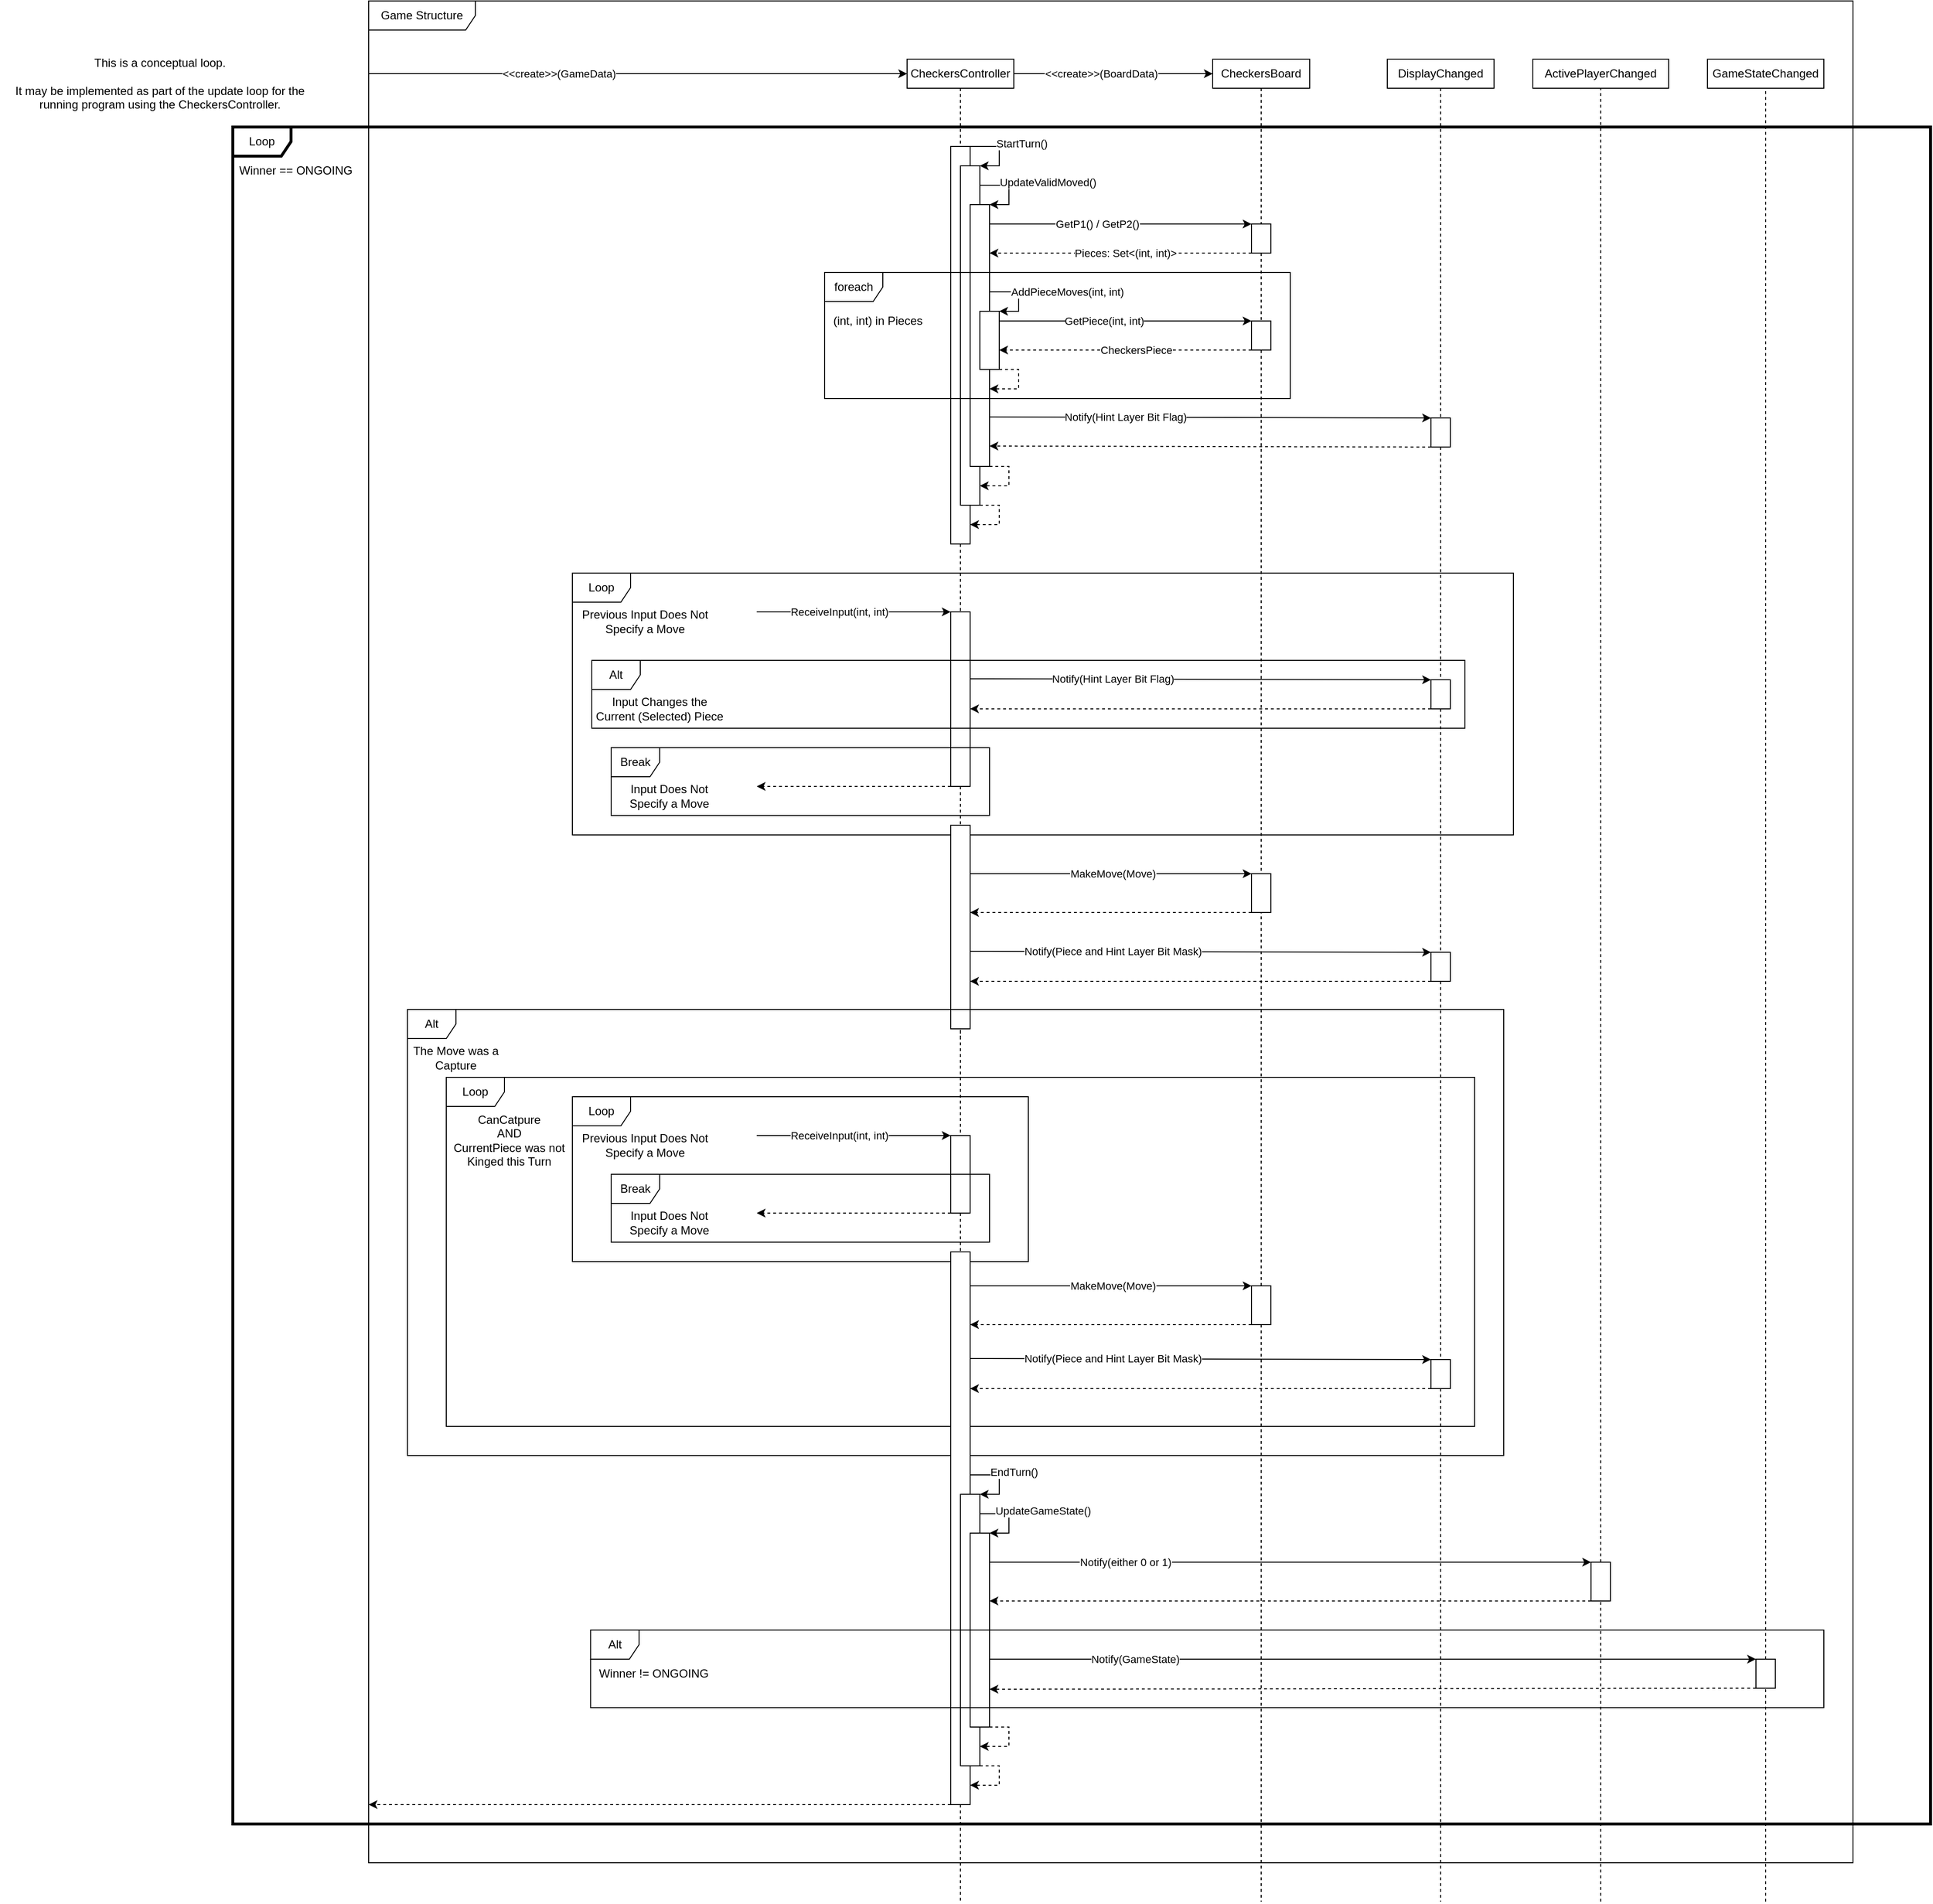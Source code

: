 <mxfile version="26.0.16">
  <diagram name="Page-1" id="WqpeDY9jaydvTUx-uUJb">
    <mxGraphModel dx="3328" dy="2162" grid="1" gridSize="10" guides="1" tooltips="1" connect="1" arrows="1" fold="1" page="1" pageScale="1" pageWidth="1100" pageHeight="850" math="0" shadow="0">
      <root>
        <mxCell id="0" />
        <mxCell id="1" parent="0" />
        <mxCell id="85Ydq0UuJS8T2cN9ZGe2-1" value="Game Structure" style="shape=umlFrame;whiteSpace=wrap;html=1;pointerEvents=0;width=110;height=30;" parent="1" vertex="1">
          <mxGeometry x="-200" y="-70" width="1530" height="1920" as="geometry" />
        </mxCell>
        <mxCell id="85Ydq0UuJS8T2cN9ZGe2-2" value="" style="edgeStyle=orthogonalEdgeStyle;rounded=0;orthogonalLoop=1;jettySize=auto;html=1;endArrow=none;startFill=0;dashed=1;" parent="1" source="85Ydq0UuJS8T2cN9ZGe2-3" target="85Ydq0UuJS8T2cN9ZGe2-7" edge="1">
          <mxGeometry relative="1" as="geometry">
            <mxPoint x="410" y="-265" as="sourcePoint" />
          </mxGeometry>
        </mxCell>
        <mxCell id="85Ydq0UuJS8T2cN9ZGe2-3" value="CheckersController" style="html=1;whiteSpace=wrap;" parent="1" vertex="1">
          <mxGeometry x="355" y="-10" width="110" height="30" as="geometry" />
        </mxCell>
        <mxCell id="85Ydq0UuJS8T2cN9ZGe2-4" style="edgeStyle=orthogonalEdgeStyle;rounded=0;orthogonalLoop=1;jettySize=auto;html=1;exitX=1;exitY=0;exitDx=0;exitDy=0;entryX=1;entryY=0;entryDx=0;entryDy=0;" parent="1" source="85Ydq0UuJS8T2cN9ZGe2-7" target="85Ydq0UuJS8T2cN9ZGe2-9" edge="1">
          <mxGeometry relative="1" as="geometry">
            <mxPoint x="420" y="100" as="targetPoint" />
            <Array as="points">
              <mxPoint x="450" y="80" />
              <mxPoint x="450" y="100" />
            </Array>
          </mxGeometry>
        </mxCell>
        <mxCell id="85Ydq0UuJS8T2cN9ZGe2-5" value="StartTurn()" style="edgeLabel;html=1;align=center;verticalAlign=middle;resizable=0;points=[];" parent="85Ydq0UuJS8T2cN9ZGe2-4" connectable="0" vertex="1">
          <mxGeometry x="-0.596" y="-1" relative="1" as="geometry">
            <mxPoint x="39" y="-4" as="offset" />
          </mxGeometry>
        </mxCell>
        <mxCell id="85Ydq0UuJS8T2cN9ZGe2-6" value="" style="edgeStyle=orthogonalEdgeStyle;rounded=0;orthogonalLoop=1;jettySize=auto;html=1;dashed=1;endArrow=none;startFill=0;" parent="1" source="85Ydq0UuJS8T2cN9ZGe2-7" target="85Ydq0UuJS8T2cN9ZGe2-36" edge="1">
          <mxGeometry relative="1" as="geometry">
            <mxPoint x="410" y="510" as="targetPoint" />
            <Array as="points">
              <mxPoint x="410" y="570" />
              <mxPoint x="410" y="570" />
            </Array>
            <mxPoint x="410" y="490" as="sourcePoint" />
          </mxGeometry>
        </mxCell>
        <mxCell id="85Ydq0UuJS8T2cN9ZGe2-7" value="" style="rounded=0;whiteSpace=wrap;html=1;" parent="1" vertex="1">
          <mxGeometry x="400" y="80" width="20" height="410" as="geometry" />
        </mxCell>
        <mxCell id="85Ydq0UuJS8T2cN9ZGe2-8" style="edgeStyle=orthogonalEdgeStyle;rounded=0;orthogonalLoop=1;jettySize=auto;html=1;exitX=1;exitY=1;exitDx=0;exitDy=0;dashed=1;" parent="1" edge="1">
          <mxGeometry relative="1" as="geometry">
            <mxPoint x="430" y="450" as="sourcePoint" />
            <mxPoint x="420" y="469.97" as="targetPoint" />
            <Array as="points">
              <mxPoint x="450" y="450" />
              <mxPoint x="450" y="470" />
            </Array>
          </mxGeometry>
        </mxCell>
        <mxCell id="85Ydq0UuJS8T2cN9ZGe2-9" value="" style="rounded=0;whiteSpace=wrap;html=1;" parent="1" vertex="1">
          <mxGeometry x="410" y="100" width="20" height="350" as="geometry" />
        </mxCell>
        <mxCell id="85Ydq0UuJS8T2cN9ZGe2-10" value="" style="rounded=0;whiteSpace=wrap;html=1;" parent="1" vertex="1">
          <mxGeometry x="420" y="140" width="20" height="270" as="geometry" />
        </mxCell>
        <mxCell id="85Ydq0UuJS8T2cN9ZGe2-11" style="edgeStyle=orthogonalEdgeStyle;rounded=0;orthogonalLoop=1;jettySize=auto;html=1;exitX=1;exitY=0;exitDx=0;exitDy=0;entryX=1;entryY=0;entryDx=0;entryDy=0;" parent="1" edge="1">
          <mxGeometry relative="1" as="geometry">
            <mxPoint x="430" y="119.98" as="sourcePoint" />
            <mxPoint x="440" y="139.98" as="targetPoint" />
            <Array as="points">
              <mxPoint x="460" y="119.98" />
              <mxPoint x="460" y="139.98" />
            </Array>
          </mxGeometry>
        </mxCell>
        <mxCell id="85Ydq0UuJS8T2cN9ZGe2-12" value="UpdateValidMoved()" style="edgeLabel;html=1;align=center;verticalAlign=middle;resizable=0;points=[];" parent="85Ydq0UuJS8T2cN9ZGe2-11" connectable="0" vertex="1">
          <mxGeometry x="-0.596" y="-1" relative="1" as="geometry">
            <mxPoint x="56" y="-4" as="offset" />
          </mxGeometry>
        </mxCell>
        <mxCell id="85Ydq0UuJS8T2cN9ZGe2-13" value="CheckersBoard" style="html=1;whiteSpace=wrap;" parent="1" vertex="1">
          <mxGeometry x="670" y="-10" width="100" height="30" as="geometry" />
        </mxCell>
        <mxCell id="85Ydq0UuJS8T2cN9ZGe2-14" value="" style="edgeStyle=orthogonalEdgeStyle;rounded=0;orthogonalLoop=1;jettySize=auto;html=1;endArrow=none;startFill=0;dashed=1;" parent="1" source="85Ydq0UuJS8T2cN9ZGe2-13" target="85Ydq0UuJS8T2cN9ZGe2-16" edge="1">
          <mxGeometry relative="1" as="geometry">
            <mxPoint x="720.0" y="-180" as="sourcePoint" />
            <mxPoint x="460" y="90" as="targetPoint" />
            <Array as="points" />
          </mxGeometry>
        </mxCell>
        <mxCell id="85Ydq0UuJS8T2cN9ZGe2-15" value="" style="edgeStyle=orthogonalEdgeStyle;rounded=0;orthogonalLoop=1;jettySize=auto;html=1;endArrow=none;startFill=0;dashed=1;" parent="1" source="85Ydq0UuJS8T2cN9ZGe2-16" target="85Ydq0UuJS8T2cN9ZGe2-29" edge="1">
          <mxGeometry relative="1" as="geometry" />
        </mxCell>
        <mxCell id="85Ydq0UuJS8T2cN9ZGe2-16" value="" style="rounded=0;whiteSpace=wrap;html=1;" parent="1" vertex="1">
          <mxGeometry x="710" y="160" width="20" height="30" as="geometry" />
        </mxCell>
        <mxCell id="85Ydq0UuJS8T2cN9ZGe2-17" value="" style="endArrow=classic;html=1;rounded=0;entryX=0;entryY=0;entryDx=0;entryDy=0;" parent="1" target="85Ydq0UuJS8T2cN9ZGe2-16" edge="1">
          <mxGeometry width="50" height="50" relative="1" as="geometry">
            <mxPoint x="440" y="160" as="sourcePoint" />
            <mxPoint x="710" y="180" as="targetPoint" />
          </mxGeometry>
        </mxCell>
        <mxCell id="85Ydq0UuJS8T2cN9ZGe2-18" value="GetP1() / GetP2()" style="edgeLabel;html=1;align=center;verticalAlign=middle;resizable=0;points=[];" parent="85Ydq0UuJS8T2cN9ZGe2-17" connectable="0" vertex="1">
          <mxGeometry x="-0.487" y="-1" relative="1" as="geometry">
            <mxPoint x="41" y="-1" as="offset" />
          </mxGeometry>
        </mxCell>
        <mxCell id="85Ydq0UuJS8T2cN9ZGe2-19" value="" style="endArrow=classic;html=1;rounded=0;exitX=0;exitY=1;exitDx=0;exitDy=0;dashed=1;" parent="1" source="85Ydq0UuJS8T2cN9ZGe2-16" edge="1">
          <mxGeometry width="50" height="50" relative="1" as="geometry">
            <mxPoint x="670" y="200" as="sourcePoint" />
            <mxPoint x="440" y="190" as="targetPoint" />
          </mxGeometry>
        </mxCell>
        <mxCell id="85Ydq0UuJS8T2cN9ZGe2-20" value="Pieces: Set&amp;lt;(int, int)&amp;gt;" style="edgeLabel;html=1;align=center;verticalAlign=middle;resizable=0;points=[];" parent="85Ydq0UuJS8T2cN9ZGe2-19" connectable="0" vertex="1">
          <mxGeometry x="-0.487" y="-1" relative="1" as="geometry">
            <mxPoint x="-61" y="1" as="offset" />
          </mxGeometry>
        </mxCell>
        <mxCell id="85Ydq0UuJS8T2cN9ZGe2-21" value="foreach" style="shape=umlFrame;whiteSpace=wrap;html=1;pointerEvents=0;" parent="1" vertex="1">
          <mxGeometry x="270" y="210" width="480" height="130" as="geometry" />
        </mxCell>
        <mxCell id="85Ydq0UuJS8T2cN9ZGe2-22" value="(int, int) in Pieces" style="text;html=1;align=center;verticalAlign=middle;whiteSpace=wrap;rounded=0;" parent="1" vertex="1">
          <mxGeometry x="270" y="245" width="110" height="30" as="geometry" />
        </mxCell>
        <mxCell id="85Ydq0UuJS8T2cN9ZGe2-23" value="" style="rounded=0;whiteSpace=wrap;html=1;" parent="1" vertex="1">
          <mxGeometry x="430" y="250.01" width="20" height="59.99" as="geometry" />
        </mxCell>
        <mxCell id="85Ydq0UuJS8T2cN9ZGe2-24" style="edgeStyle=orthogonalEdgeStyle;rounded=0;orthogonalLoop=1;jettySize=auto;html=1;exitX=1;exitY=0;exitDx=0;exitDy=0;entryX=1;entryY=0;entryDx=0;entryDy=0;" parent="1" edge="1">
          <mxGeometry relative="1" as="geometry">
            <mxPoint x="440" y="229.99" as="sourcePoint" />
            <mxPoint x="450" y="249.99" as="targetPoint" />
            <Array as="points">
              <mxPoint x="470" y="229.99" />
              <mxPoint x="470" y="249.99" />
            </Array>
          </mxGeometry>
        </mxCell>
        <mxCell id="85Ydq0UuJS8T2cN9ZGe2-25" value="AddPieceMoves(int, int)" style="edgeLabel;html=1;align=center;verticalAlign=middle;resizable=0;points=[];" parent="85Ydq0UuJS8T2cN9ZGe2-24" connectable="0" vertex="1">
          <mxGeometry x="-0.596" y="-1" relative="1" as="geometry">
            <mxPoint x="66" y="-1" as="offset" />
          </mxGeometry>
        </mxCell>
        <mxCell id="85Ydq0UuJS8T2cN9ZGe2-26" style="edgeStyle=orthogonalEdgeStyle;rounded=0;orthogonalLoop=1;jettySize=auto;html=1;exitX=1;exitY=1;exitDx=0;exitDy=0;dashed=1;" parent="1" edge="1">
          <mxGeometry relative="1" as="geometry">
            <mxPoint x="450" y="310" as="sourcePoint" />
            <mxPoint x="440" y="329.97" as="targetPoint" />
            <Array as="points">
              <mxPoint x="470" y="310" />
              <mxPoint x="470" y="330" />
            </Array>
          </mxGeometry>
        </mxCell>
        <mxCell id="85Ydq0UuJS8T2cN9ZGe2-28" style="edgeStyle=orthogonalEdgeStyle;rounded=0;orthogonalLoop=1;jettySize=auto;html=1;endArrow=none;startFill=0;dashed=1;" parent="1" source="85Ydq0UuJS8T2cN9ZGe2-29" target="IO_v7ghYdT4e0xg05BSk-1" edge="1">
          <mxGeometry relative="1" as="geometry">
            <Array as="points" />
            <mxPoint x="719.98" y="670" as="targetPoint" />
          </mxGeometry>
        </mxCell>
        <mxCell id="85Ydq0UuJS8T2cN9ZGe2-29" value="" style="rounded=0;whiteSpace=wrap;html=1;" parent="1" vertex="1">
          <mxGeometry x="710" y="260" width="20" height="30" as="geometry" />
        </mxCell>
        <mxCell id="85Ydq0UuJS8T2cN9ZGe2-30" value="" style="endArrow=classic;html=1;rounded=0;entryX=0;entryY=0;entryDx=0;entryDy=0;" parent="1" target="85Ydq0UuJS8T2cN9ZGe2-29" edge="1">
          <mxGeometry width="50" height="50" relative="1" as="geometry">
            <mxPoint x="450" y="260" as="sourcePoint" />
            <mxPoint x="670" y="260" as="targetPoint" />
          </mxGeometry>
        </mxCell>
        <mxCell id="85Ydq0UuJS8T2cN9ZGe2-31" value="GetPiece(int, int)" style="edgeLabel;html=1;align=center;verticalAlign=middle;resizable=0;points=[];" parent="85Ydq0UuJS8T2cN9ZGe2-30" connectable="0" vertex="1">
          <mxGeometry x="-0.487" y="-1" relative="1" as="geometry">
            <mxPoint x="41" y="-1" as="offset" />
          </mxGeometry>
        </mxCell>
        <mxCell id="85Ydq0UuJS8T2cN9ZGe2-32" value="" style="endArrow=classic;html=1;rounded=0;dashed=1;exitX=0;exitY=1;exitDx=0;exitDy=0;" parent="1" source="85Ydq0UuJS8T2cN9ZGe2-29" edge="1">
          <mxGeometry width="50" height="50" relative="1" as="geometry">
            <mxPoint x="670" y="290" as="sourcePoint" />
            <mxPoint x="450" y="290" as="targetPoint" />
          </mxGeometry>
        </mxCell>
        <mxCell id="85Ydq0UuJS8T2cN9ZGe2-33" value="CheckersPiece" style="edgeLabel;html=1;align=center;verticalAlign=middle;resizable=0;points=[];" parent="85Ydq0UuJS8T2cN9ZGe2-32" connectable="0" vertex="1">
          <mxGeometry x="-0.487" y="-1" relative="1" as="geometry">
            <mxPoint x="-53" y="1" as="offset" />
          </mxGeometry>
        </mxCell>
        <mxCell id="85Ydq0UuJS8T2cN9ZGe2-34" style="edgeStyle=orthogonalEdgeStyle;rounded=0;orthogonalLoop=1;jettySize=auto;html=1;exitX=1;exitY=1;exitDx=0;exitDy=0;dashed=1;" parent="1" edge="1">
          <mxGeometry relative="1" as="geometry">
            <mxPoint x="440" y="410" as="sourcePoint" />
            <mxPoint x="430" y="429.97" as="targetPoint" />
            <Array as="points">
              <mxPoint x="460" y="410" />
              <mxPoint x="460" y="430" />
            </Array>
          </mxGeometry>
        </mxCell>
        <mxCell id="85Ydq0UuJS8T2cN9ZGe2-35" value="Loop" style="shape=umlFrame;whiteSpace=wrap;html=1;pointerEvents=0;strokeWidth=3;" parent="1" vertex="1">
          <mxGeometry x="-340" y="60" width="1750" height="1750" as="geometry" />
        </mxCell>
        <mxCell id="85Ydq0UuJS8T2cN9ZGe2-36" value="" style="html=1;points=[[0,0,0,0,5],[0,1,0,0,-5],[1,0,0,0,5],[1,1,0,0,-5]];perimeter=orthogonalPerimeter;outlineConnect=0;targetShapes=umlLifeline;portConstraint=eastwest;newEdgeStyle={&quot;curved&quot;:0,&quot;rounded&quot;:0};" parent="1" vertex="1">
          <mxGeometry x="400" y="560" width="20" height="180" as="geometry" />
        </mxCell>
        <mxCell id="85Ydq0UuJS8T2cN9ZGe2-37" value="" style="endArrow=classic;html=1;rounded=0;entryX=-0.007;entryY=0;entryDx=0;entryDy=0;entryPerimeter=0;" parent="1" target="85Ydq0UuJS8T2cN9ZGe2-36" edge="1">
          <mxGeometry width="50" height="50" relative="1" as="geometry">
            <mxPoint x="200" y="560" as="sourcePoint" />
            <mxPoint x="510" y="550" as="targetPoint" />
          </mxGeometry>
        </mxCell>
        <mxCell id="85Ydq0UuJS8T2cN9ZGe2-38" value="ReceiveInput(int, int)" style="edgeLabel;html=1;align=center;verticalAlign=middle;resizable=0;points=[];" parent="85Ydq0UuJS8T2cN9ZGe2-37" connectable="0" vertex="1">
          <mxGeometry x="-0.23" y="-3" relative="1" as="geometry">
            <mxPoint x="8" y="-3" as="offset" />
          </mxGeometry>
        </mxCell>
        <mxCell id="85Ydq0UuJS8T2cN9ZGe2-39" value="Loop" style="shape=umlFrame;whiteSpace=wrap;html=1;pointerEvents=0;" parent="1" vertex="1">
          <mxGeometry x="10" y="520" width="970" height="270" as="geometry" />
        </mxCell>
        <mxCell id="85Ydq0UuJS8T2cN9ZGe2-40" value="Winner == ONGOING" style="text;html=1;align=center;verticalAlign=middle;whiteSpace=wrap;rounded=0;" parent="1" vertex="1">
          <mxGeometry x="-340" y="90" width="130" height="30" as="geometry" />
        </mxCell>
        <mxCell id="85Ydq0UuJS8T2cN9ZGe2-41" value="" style="endArrow=classic;html=1;rounded=0;entryX=-0.007;entryY=0;entryDx=0;entryDy=0;entryPerimeter=0;dashed=1;" parent="1" edge="1">
          <mxGeometry width="50" height="50" relative="1" as="geometry">
            <mxPoint x="400" y="740" as="sourcePoint" />
            <mxPoint x="200" y="740" as="targetPoint" />
          </mxGeometry>
        </mxCell>
        <mxCell id="85Ydq0UuJS8T2cN9ZGe2-42" value="Break" style="shape=umlFrame;whiteSpace=wrap;html=1;pointerEvents=0;width=50;height=30;" parent="1" vertex="1">
          <mxGeometry x="50" y="700" width="390" height="70" as="geometry" />
        </mxCell>
        <mxCell id="85Ydq0UuJS8T2cN9ZGe2-43" value="Previous Input Does Not Specify a Move" style="text;html=1;align=center;verticalAlign=middle;whiteSpace=wrap;rounded=0;" parent="1" vertex="1">
          <mxGeometry x="10" y="550" width="150" height="40" as="geometry" />
        </mxCell>
        <mxCell id="85Ydq0UuJS8T2cN9ZGe2-44" value="" style="edgeStyle=orthogonalEdgeStyle;rounded=0;orthogonalLoop=1;jettySize=auto;html=1;dashed=1;endArrow=none;startFill=0;" parent="1" source="85Ydq0UuJS8T2cN9ZGe2-36" target="85Ydq0UuJS8T2cN9ZGe2-45" edge="1">
          <mxGeometry relative="1" as="geometry">
            <mxPoint x="410" y="770" as="targetPoint" />
            <Array as="points">
              <mxPoint x="410" y="810" />
              <mxPoint x="410" y="810" />
            </Array>
            <mxPoint x="410" y="740" as="sourcePoint" />
          </mxGeometry>
        </mxCell>
        <mxCell id="85Ydq0UuJS8T2cN9ZGe2-45" value="" style="html=1;points=[[0,0,0,0,5],[0,1,0,0,-5],[1,0,0,0,5],[1,1,0,0,-5]];perimeter=orthogonalPerimeter;outlineConnect=0;targetShapes=umlLifeline;portConstraint=eastwest;newEdgeStyle={&quot;curved&quot;:0,&quot;rounded&quot;:0};" parent="1" vertex="1">
          <mxGeometry x="400" y="780" width="20" height="210" as="geometry" />
        </mxCell>
        <mxCell id="85Ydq0UuJS8T2cN9ZGe2-46" value="Input Does Not Specify a Move" style="text;html=1;align=center;verticalAlign=middle;whiteSpace=wrap;rounded=0;" parent="1" vertex="1">
          <mxGeometry x="50" y="730" width="120" height="40" as="geometry" />
        </mxCell>
        <mxCell id="85Ydq0UuJS8T2cN9ZGe2-48" value="" style="endArrow=classic;html=1;rounded=0;exitX=1.019;exitY=0.186;exitDx=0;exitDy=0;exitPerimeter=0;entryX=0;entryY=0;entryDx=0;entryDy=0;" parent="1" target="IO_v7ghYdT4e0xg05BSk-1" edge="1">
          <mxGeometry width="50" height="50" relative="1" as="geometry">
            <mxPoint x="420" y="830" as="sourcePoint" />
            <mxPoint x="710" y="830" as="targetPoint" />
          </mxGeometry>
        </mxCell>
        <mxCell id="85Ydq0UuJS8T2cN9ZGe2-49" value="MakeMove(Move)" style="edgeLabel;html=1;align=center;verticalAlign=middle;resizable=0;points=[];" parent="85Ydq0UuJS8T2cN9ZGe2-48" connectable="0" vertex="1">
          <mxGeometry x="-0.197" y="-1" relative="1" as="geometry">
            <mxPoint x="30" y="-1" as="offset" />
          </mxGeometry>
        </mxCell>
        <mxCell id="85Ydq0UuJS8T2cN9ZGe2-50" value="" style="endArrow=classic;html=1;rounded=0;exitX=0;exitY=1;exitDx=0;exitDy=0;dashed=1;" parent="1" source="IO_v7ghYdT4e0xg05BSk-1" edge="1">
          <mxGeometry width="50" height="50" relative="1" as="geometry">
            <mxPoint x="670" y="870" as="sourcePoint" />
            <mxPoint x="420" y="870" as="targetPoint" />
          </mxGeometry>
        </mxCell>
        <mxCell id="85Ydq0UuJS8T2cN9ZGe2-51" value="Alt" style="shape=umlFrame;whiteSpace=wrap;html=1;pointerEvents=0;width=50;height=30;" parent="1" vertex="1">
          <mxGeometry x="-160" y="970" width="1130" height="460" as="geometry" />
        </mxCell>
        <mxCell id="85Ydq0UuJS8T2cN9ZGe2-52" value="The Move was a Capture" style="text;html=1;align=center;verticalAlign=middle;whiteSpace=wrap;rounded=0;" parent="1" vertex="1">
          <mxGeometry x="-160" y="1000" width="100" height="40" as="geometry" />
        </mxCell>
        <mxCell id="85Ydq0UuJS8T2cN9ZGe2-53" value="Loop" style="shape=umlFrame;whiteSpace=wrap;html=1;pointerEvents=0;" parent="1" vertex="1">
          <mxGeometry x="-120" y="1040" width="1060" height="360" as="geometry" />
        </mxCell>
        <mxCell id="85Ydq0UuJS8T2cN9ZGe2-54" value="CanCatpure&lt;div&gt;AND&lt;/div&gt;&lt;div&gt;CurrentPiece was not Kinged this Turn&lt;/div&gt;" style="text;html=1;align=center;verticalAlign=middle;whiteSpace=wrap;rounded=0;" parent="1" vertex="1">
          <mxGeometry x="-120" y="1070" width="130" height="70" as="geometry" />
        </mxCell>
        <mxCell id="85Ydq0UuJS8T2cN9ZGe2-55" value="" style="edgeStyle=orthogonalEdgeStyle;rounded=0;orthogonalLoop=1;jettySize=auto;html=1;dashed=1;endArrow=none;startFill=0;" parent="1" target="85Ydq0UuJS8T2cN9ZGe2-56" edge="1">
          <mxGeometry relative="1" as="geometry">
            <mxPoint x="410" y="1040" as="targetPoint" />
            <Array as="points">
              <mxPoint x="410" y="990" />
              <mxPoint x="410" y="990" />
            </Array>
            <mxPoint x="410" y="1000" as="sourcePoint" />
          </mxGeometry>
        </mxCell>
        <mxCell id="85Ydq0UuJS8T2cN9ZGe2-56" value="" style="html=1;points=[[0,0,0,0,5],[0,1,0,0,-5],[1,0,0,0,5],[1,1,0,0,-5]];perimeter=orthogonalPerimeter;outlineConnect=0;targetShapes=umlLifeline;portConstraint=eastwest;newEdgeStyle={&quot;curved&quot;:0,&quot;rounded&quot;:0};" parent="1" vertex="1">
          <mxGeometry x="400" y="1100" width="20" height="80" as="geometry" />
        </mxCell>
        <mxCell id="85Ydq0UuJS8T2cN9ZGe2-57" value="" style="endArrow=classic;html=1;rounded=0;entryX=-0.007;entryY=0;entryDx=0;entryDy=0;entryPerimeter=0;" parent="1" target="85Ydq0UuJS8T2cN9ZGe2-56" edge="1">
          <mxGeometry width="50" height="50" relative="1" as="geometry">
            <mxPoint x="200" y="1100" as="sourcePoint" />
            <mxPoint x="510" y="1090" as="targetPoint" />
          </mxGeometry>
        </mxCell>
        <mxCell id="85Ydq0UuJS8T2cN9ZGe2-58" value="ReceiveInput(int, int)" style="edgeLabel;html=1;align=center;verticalAlign=middle;resizable=0;points=[];" parent="85Ydq0UuJS8T2cN9ZGe2-57" connectable="0" vertex="1">
          <mxGeometry x="-0.23" y="-3" relative="1" as="geometry">
            <mxPoint x="8" y="-3" as="offset" />
          </mxGeometry>
        </mxCell>
        <mxCell id="85Ydq0UuJS8T2cN9ZGe2-59" value="Loop" style="shape=umlFrame;whiteSpace=wrap;html=1;pointerEvents=0;" parent="1" vertex="1">
          <mxGeometry x="10" y="1060" width="470" height="170" as="geometry" />
        </mxCell>
        <mxCell id="85Ydq0UuJS8T2cN9ZGe2-60" value="" style="endArrow=classic;html=1;rounded=0;entryX=-0.007;entryY=0;entryDx=0;entryDy=0;entryPerimeter=0;dashed=1;" parent="1" edge="1">
          <mxGeometry width="50" height="50" relative="1" as="geometry">
            <mxPoint x="400" y="1180" as="sourcePoint" />
            <mxPoint x="200" y="1180" as="targetPoint" />
          </mxGeometry>
        </mxCell>
        <mxCell id="85Ydq0UuJS8T2cN9ZGe2-61" value="Break" style="shape=umlFrame;whiteSpace=wrap;html=1;pointerEvents=0;width=50;height=30;" parent="1" vertex="1">
          <mxGeometry x="50" y="1140" width="390" height="70" as="geometry" />
        </mxCell>
        <mxCell id="85Ydq0UuJS8T2cN9ZGe2-62" value="Previous Input Does Not Specify a Move" style="text;html=1;align=center;verticalAlign=middle;whiteSpace=wrap;rounded=0;" parent="1" vertex="1">
          <mxGeometry x="10" y="1090" width="150" height="40" as="geometry" />
        </mxCell>
        <mxCell id="85Ydq0UuJS8T2cN9ZGe2-63" value="" style="edgeStyle=orthogonalEdgeStyle;rounded=0;orthogonalLoop=1;jettySize=auto;html=1;dashed=1;endArrow=none;startFill=0;" parent="1" source="85Ydq0UuJS8T2cN9ZGe2-56" target="85Ydq0UuJS8T2cN9ZGe2-65" edge="1">
          <mxGeometry relative="1" as="geometry">
            <mxPoint x="410" y="1210" as="targetPoint" />
            <Array as="points">
              <mxPoint x="410" y="1170" />
              <mxPoint x="410" y="1170" />
            </Array>
            <mxPoint x="410" y="1180" as="sourcePoint" />
          </mxGeometry>
        </mxCell>
        <mxCell id="85Ydq0UuJS8T2cN9ZGe2-64" value="Input Does Not Specify a Move" style="text;html=1;align=center;verticalAlign=middle;whiteSpace=wrap;rounded=0;" parent="1" vertex="1">
          <mxGeometry x="50" y="1170" width="120" height="40" as="geometry" />
        </mxCell>
        <mxCell id="85Ydq0UuJS8T2cN9ZGe2-65" value="" style="html=1;points=[[0,0,0,0,5],[0,1,0,0,-5],[1,0,0,0,5],[1,1,0,0,-5]];perimeter=orthogonalPerimeter;outlineConnect=0;targetShapes=umlLifeline;portConstraint=eastwest;newEdgeStyle={&quot;curved&quot;:0,&quot;rounded&quot;:0};" parent="1" vertex="1">
          <mxGeometry x="400" y="1220" width="20" height="570" as="geometry" />
        </mxCell>
        <mxCell id="85Ydq0UuJS8T2cN9ZGe2-67" value="" style="endArrow=classic;html=1;rounded=0;exitX=1.019;exitY=0.186;exitDx=0;exitDy=0;exitPerimeter=0;entryX=0;entryY=0;entryDx=0;entryDy=0;" parent="1" target="IO_v7ghYdT4e0xg05BSk-2" edge="1">
          <mxGeometry width="50" height="50" relative="1" as="geometry">
            <mxPoint x="420" y="1255" as="sourcePoint" />
            <mxPoint x="670" y="1255" as="targetPoint" />
          </mxGeometry>
        </mxCell>
        <mxCell id="85Ydq0UuJS8T2cN9ZGe2-68" value="MakeMove(Move)" style="edgeLabel;html=1;align=center;verticalAlign=middle;resizable=0;points=[];" parent="85Ydq0UuJS8T2cN9ZGe2-67" connectable="0" vertex="1">
          <mxGeometry x="-0.197" y="-1" relative="1" as="geometry">
            <mxPoint x="30" y="-1" as="offset" />
          </mxGeometry>
        </mxCell>
        <mxCell id="85Ydq0UuJS8T2cN9ZGe2-69" value="" style="endArrow=classic;html=1;rounded=0;exitX=0;exitY=1;exitDx=0;exitDy=0;dashed=1;" parent="1" source="IO_v7ghYdT4e0xg05BSk-2" edge="1">
          <mxGeometry width="50" height="50" relative="1" as="geometry">
            <mxPoint x="670" y="1295" as="sourcePoint" />
            <mxPoint x="420" y="1295" as="targetPoint" />
          </mxGeometry>
        </mxCell>
        <mxCell id="85Ydq0UuJS8T2cN9ZGe2-70" value="" style="endArrow=none;dashed=1;html=1;rounded=0;" parent="1" source="IO_v7ghYdT4e0xg05BSk-2" target="IO_v7ghYdT4e0xg05BSk-1" edge="1">
          <mxGeometry width="50" height="50" relative="1" as="geometry">
            <mxPoint x="720" y="1270" as="sourcePoint" />
            <mxPoint x="720" y="950" as="targetPoint" />
          </mxGeometry>
        </mxCell>
        <mxCell id="85Ydq0UuJS8T2cN9ZGe2-71" value="" style="rounded=0;whiteSpace=wrap;html=1;" parent="1" vertex="1">
          <mxGeometry x="410" y="1470" width="20" height="280" as="geometry" />
        </mxCell>
        <mxCell id="85Ydq0UuJS8T2cN9ZGe2-72" style="edgeStyle=orthogonalEdgeStyle;rounded=0;orthogonalLoop=1;jettySize=auto;html=1;exitX=1;exitY=0;exitDx=0;exitDy=0;entryX=1;entryY=0;entryDx=0;entryDy=0;" parent="1" target="85Ydq0UuJS8T2cN9ZGe2-71" edge="1">
          <mxGeometry relative="1" as="geometry">
            <mxPoint x="420" y="1470" as="targetPoint" />
            <Array as="points">
              <mxPoint x="450" y="1450" />
              <mxPoint x="450" y="1470" />
            </Array>
            <mxPoint x="420" y="1450" as="sourcePoint" />
          </mxGeometry>
        </mxCell>
        <mxCell id="85Ydq0UuJS8T2cN9ZGe2-73" value="EndTurn()" style="edgeLabel;html=1;align=center;verticalAlign=middle;resizable=0;points=[];" parent="85Ydq0UuJS8T2cN9ZGe2-72" connectable="0" vertex="1">
          <mxGeometry x="-0.596" y="-1" relative="1" as="geometry">
            <mxPoint x="31" y="-4" as="offset" />
          </mxGeometry>
        </mxCell>
        <mxCell id="85Ydq0UuJS8T2cN9ZGe2-74" style="edgeStyle=orthogonalEdgeStyle;rounded=0;orthogonalLoop=1;jettySize=auto;html=1;exitX=1;exitY=1;exitDx=0;exitDy=0;dashed=1;" parent="1" edge="1">
          <mxGeometry relative="1" as="geometry">
            <mxPoint x="430.0" y="1750" as="sourcePoint" />
            <mxPoint x="420.0" y="1769.97" as="targetPoint" />
            <Array as="points">
              <mxPoint x="450.0" y="1750" />
              <mxPoint x="450.0" y="1770" />
            </Array>
          </mxGeometry>
        </mxCell>
        <mxCell id="85Ydq0UuJS8T2cN9ZGe2-75" value="" style="endArrow=classic;html=1;rounded=0;dashed=1;" parent="1" source="85Ydq0UuJS8T2cN9ZGe2-65" edge="1">
          <mxGeometry width="50" height="50" relative="1" as="geometry">
            <mxPoint x="400" y="1790" as="sourcePoint" />
            <mxPoint x="-200" y="1790" as="targetPoint" />
          </mxGeometry>
        </mxCell>
        <mxCell id="85Ydq0UuJS8T2cN9ZGe2-76" value="" style="edgeStyle=orthogonalEdgeStyle;rounded=0;orthogonalLoop=1;jettySize=auto;html=1;dashed=1;endArrow=none;startFill=0;" parent="1" source="85Ydq0UuJS8T2cN9ZGe2-65" edge="1">
          <mxGeometry relative="1" as="geometry">
            <mxPoint x="410" y="1890" as="targetPoint" />
            <Array as="points">
              <mxPoint x="410" y="1370" />
              <mxPoint x="410" y="1370" />
            </Array>
            <mxPoint x="410" y="1344" as="sourcePoint" />
          </mxGeometry>
        </mxCell>
        <mxCell id="85Ydq0UuJS8T2cN9ZGe2-77" value="" style="edgeStyle=orthogonalEdgeStyle;rounded=0;orthogonalLoop=1;jettySize=auto;html=1;dashed=1;endArrow=none;startFill=0;" parent="1" source="IO_v7ghYdT4e0xg05BSk-2" edge="1">
          <mxGeometry relative="1" as="geometry">
            <mxPoint x="720" y="1890" as="targetPoint" />
            <Array as="points" />
            <mxPoint x="720" y="1120" as="sourcePoint" />
          </mxGeometry>
        </mxCell>
        <mxCell id="85Ydq0UuJS8T2cN9ZGe2-78" value="" style="endArrow=classic;html=1;rounded=0;" parent="1" target="85Ydq0UuJS8T2cN9ZGe2-3" edge="1">
          <mxGeometry width="50" height="50" relative="1" as="geometry">
            <mxPoint x="-200" y="5" as="sourcePoint" />
            <mxPoint x="300" y="130" as="targetPoint" />
          </mxGeometry>
        </mxCell>
        <mxCell id="85Ydq0UuJS8T2cN9ZGe2-79" value="&amp;lt;&amp;lt;create&amp;gt;&amp;gt;(GameData)" style="edgeLabel;html=1;align=center;verticalAlign=middle;resizable=0;points=[];" parent="85Ydq0UuJS8T2cN9ZGe2-78" vertex="1" connectable="0">
          <mxGeometry x="-0.414" y="3" relative="1" as="geometry">
            <mxPoint x="33" y="3" as="offset" />
          </mxGeometry>
        </mxCell>
        <mxCell id="85Ydq0UuJS8T2cN9ZGe2-80" value="" style="endArrow=classic;html=1;rounded=0;entryX=0;entryY=0.5;entryDx=0;entryDy=0;exitX=1;exitY=0.5;exitDx=0;exitDy=0;" parent="1" source="85Ydq0UuJS8T2cN9ZGe2-3" target="85Ydq0UuJS8T2cN9ZGe2-13" edge="1">
          <mxGeometry width="50" height="50" relative="1" as="geometry">
            <mxPoint x="460" y="4" as="sourcePoint" />
            <mxPoint x="670" y="3.75" as="targetPoint" />
          </mxGeometry>
        </mxCell>
        <mxCell id="85Ydq0UuJS8T2cN9ZGe2-81" value="&amp;lt;&amp;lt;create&amp;gt;&amp;gt;(BoardData)" style="edgeLabel;html=1;align=center;verticalAlign=middle;resizable=0;points=[];" parent="85Ydq0UuJS8T2cN9ZGe2-80" connectable="0" vertex="1">
          <mxGeometry x="-0.487" y="-1" relative="1" as="geometry">
            <mxPoint x="37" y="-1" as="offset" />
          </mxGeometry>
        </mxCell>
        <mxCell id="IO_v7ghYdT4e0xg05BSk-1" value="" style="rounded=0;whiteSpace=wrap;html=1;" parent="1" vertex="1">
          <mxGeometry x="710" y="830" width="20" height="40" as="geometry" />
        </mxCell>
        <mxCell id="IO_v7ghYdT4e0xg05BSk-2" value="" style="rounded=0;whiteSpace=wrap;html=1;" parent="1" vertex="1">
          <mxGeometry x="710" y="1255" width="20" height="40" as="geometry" />
        </mxCell>
        <mxCell id="IO_v7ghYdT4e0xg05BSk-3" value="&lt;span style=&quot;text-align: left;&quot;&gt;GameStateChanged&lt;/span&gt;" style="rounded=0;whiteSpace=wrap;html=1;" parent="1" vertex="1">
          <mxGeometry x="1180" y="-10" width="120" height="30" as="geometry" />
        </mxCell>
        <mxCell id="IO_v7ghYdT4e0xg05BSk-4" value="&lt;span style=&quot;text-align: left;&quot;&gt;DisplayChanged&lt;/span&gt;" style="rounded=0;whiteSpace=wrap;html=1;" parent="1" vertex="1">
          <mxGeometry x="850" y="-10" width="110" height="30" as="geometry" />
        </mxCell>
        <mxCell id="IO_v7ghYdT4e0xg05BSk-5" value="&lt;span style=&quot;text-align: left;&quot;&gt;ActivePlayerChanged&lt;/span&gt;" style="rounded=0;whiteSpace=wrap;html=1;" parent="1" vertex="1">
          <mxGeometry x="1000" y="-10" width="140" height="30" as="geometry" />
        </mxCell>
        <mxCell id="IO_v7ghYdT4e0xg05BSk-6" value="" style="edgeStyle=orthogonalEdgeStyle;rounded=0;orthogonalLoop=1;jettySize=auto;html=1;endArrow=none;startFill=0;dashed=1;" parent="1" source="IO_v7ghYdT4e0xg05BSk-33" edge="1">
          <mxGeometry relative="1" as="geometry">
            <mxPoint x="905" y="440" as="sourcePoint" />
            <mxPoint x="905" y="1890" as="targetPoint" />
            <Array as="points" />
          </mxGeometry>
        </mxCell>
        <mxCell id="IO_v7ghYdT4e0xg05BSk-8" value="" style="edgeStyle=orthogonalEdgeStyle;rounded=0;orthogonalLoop=1;jettySize=auto;html=1;endArrow=none;startFill=0;dashed=1;" parent="1" source="IO_v7ghYdT4e0xg05BSk-4" target="IO_v7ghYdT4e0xg05BSk-7" edge="1">
          <mxGeometry relative="1" as="geometry">
            <mxPoint x="905" y="20" as="sourcePoint" />
            <mxPoint x="905" y="1380" as="targetPoint" />
            <Array as="points" />
          </mxGeometry>
        </mxCell>
        <mxCell id="IO_v7ghYdT4e0xg05BSk-7" value="" style="rounded=0;whiteSpace=wrap;html=1;" parent="1" vertex="1">
          <mxGeometry x="895" y="360" width="20" height="30" as="geometry" />
        </mxCell>
        <mxCell id="IO_v7ghYdT4e0xg05BSk-10" value="" style="endArrow=classic;html=1;rounded=0;exitX=0.979;exitY=0.811;exitDx=0;exitDy=0;exitPerimeter=0;entryX=0;entryY=0;entryDx=0;entryDy=0;" parent="1" target="IO_v7ghYdT4e0xg05BSk-7" edge="1">
          <mxGeometry width="50" height="50" relative="1" as="geometry">
            <mxPoint x="440" y="359" as="sourcePoint" />
            <mxPoint x="895" y="360" as="targetPoint" />
          </mxGeometry>
        </mxCell>
        <mxCell id="IO_v7ghYdT4e0xg05BSk-12" value="Notify(Hint Layer Bit Flag)" style="edgeLabel;html=1;align=center;verticalAlign=middle;resizable=0;points=[];" parent="IO_v7ghYdT4e0xg05BSk-10" vertex="1" connectable="0">
          <mxGeometry x="-0.333" y="1" relative="1" as="geometry">
            <mxPoint x="-12" as="offset" />
          </mxGeometry>
        </mxCell>
        <mxCell id="IO_v7ghYdT4e0xg05BSk-11" value="" style="endArrow=classic;html=1;rounded=0;exitX=0;exitY=1;exitDx=0;exitDy=0;entryX=0;entryY=0;entryDx=0;entryDy=0;dashed=1;" parent="1" source="IO_v7ghYdT4e0xg05BSk-7" edge="1">
          <mxGeometry width="50" height="50" relative="1" as="geometry">
            <mxPoint x="895" y="390" as="sourcePoint" />
            <mxPoint x="440" y="389" as="targetPoint" />
          </mxGeometry>
        </mxCell>
        <mxCell id="IO_v7ghYdT4e0xg05BSk-14" value="Alt" style="shape=umlFrame;whiteSpace=wrap;html=1;pointerEvents=0;width=50;height=30;" parent="1" vertex="1">
          <mxGeometry x="30" y="610" width="900" height="70" as="geometry" />
        </mxCell>
        <mxCell id="IO_v7ghYdT4e0xg05BSk-15" value="Input Changes the Current (Selected) Piece" style="text;html=1;align=center;verticalAlign=middle;whiteSpace=wrap;rounded=0;" parent="1" vertex="1">
          <mxGeometry x="30" y="640" width="140" height="40" as="geometry" />
        </mxCell>
        <mxCell id="IO_v7ghYdT4e0xg05BSk-21" value="" style="endArrow=classic;html=1;rounded=0;entryX=0;entryY=0;entryDx=0;entryDy=0;" parent="1" target="IO_v7ghYdT4e0xg05BSk-20" edge="1">
          <mxGeometry width="50" height="50" relative="1" as="geometry">
            <mxPoint x="420" y="629" as="sourcePoint" />
            <mxPoint x="895" y="630.5" as="targetPoint" />
          </mxGeometry>
        </mxCell>
        <mxCell id="IO_v7ghYdT4e0xg05BSk-22" value="Notify(Hint Layer Bit Flag)" style="edgeLabel;html=1;align=center;verticalAlign=middle;resizable=0;points=[];" parent="IO_v7ghYdT4e0xg05BSk-21" vertex="1" connectable="0">
          <mxGeometry x="-0.333" y="1" relative="1" as="geometry">
            <mxPoint x="-12" as="offset" />
          </mxGeometry>
        </mxCell>
        <mxCell id="IO_v7ghYdT4e0xg05BSk-23" value="" style="endArrow=classic;html=1;rounded=0;exitX=0;exitY=1;exitDx=0;exitDy=0;dashed=1;" parent="1" source="IO_v7ghYdT4e0xg05BSk-20" edge="1">
          <mxGeometry width="50" height="50" relative="1" as="geometry">
            <mxPoint x="895" y="660.5" as="sourcePoint" />
            <mxPoint x="420" y="660" as="targetPoint" />
          </mxGeometry>
        </mxCell>
        <mxCell id="IO_v7ghYdT4e0xg05BSk-24" value="" style="edgeStyle=orthogonalEdgeStyle;rounded=0;orthogonalLoop=1;jettySize=auto;html=1;endArrow=none;startFill=0;dashed=1;" parent="1" source="IO_v7ghYdT4e0xg05BSk-7" target="IO_v7ghYdT4e0xg05BSk-20" edge="1">
          <mxGeometry relative="1" as="geometry">
            <mxPoint x="905" y="390" as="sourcePoint" />
            <mxPoint x="905" y="1430" as="targetPoint" />
            <Array as="points" />
          </mxGeometry>
        </mxCell>
        <mxCell id="IO_v7ghYdT4e0xg05BSk-20" value="" style="rounded=0;whiteSpace=wrap;html=1;" parent="1" vertex="1">
          <mxGeometry x="895" y="630" width="20" height="30" as="geometry" />
        </mxCell>
        <mxCell id="IO_v7ghYdT4e0xg05BSk-25" value="" style="endArrow=classic;html=1;rounded=0;entryX=0;entryY=0;entryDx=0;entryDy=0;" parent="1" target="IO_v7ghYdT4e0xg05BSk-28" edge="1">
          <mxGeometry width="50" height="50" relative="1" as="geometry">
            <mxPoint x="420" y="910" as="sourcePoint" />
            <mxPoint x="895" y="911.5" as="targetPoint" />
          </mxGeometry>
        </mxCell>
        <mxCell id="IO_v7ghYdT4e0xg05BSk-26" value="Notify(Piece and Hint Layer Bit Mask)" style="edgeLabel;html=1;align=center;verticalAlign=middle;resizable=0;points=[];" parent="IO_v7ghYdT4e0xg05BSk-25" vertex="1" connectable="0">
          <mxGeometry x="-0.333" y="1" relative="1" as="geometry">
            <mxPoint x="-12" as="offset" />
          </mxGeometry>
        </mxCell>
        <mxCell id="IO_v7ghYdT4e0xg05BSk-27" value="" style="endArrow=classic;html=1;rounded=0;exitX=0;exitY=1;exitDx=0;exitDy=0;dashed=1;" parent="1" source="IO_v7ghYdT4e0xg05BSk-28" edge="1">
          <mxGeometry width="50" height="50" relative="1" as="geometry">
            <mxPoint x="895" y="941.5" as="sourcePoint" />
            <mxPoint x="420" y="941" as="targetPoint" />
          </mxGeometry>
        </mxCell>
        <mxCell id="IO_v7ghYdT4e0xg05BSk-29" value="" style="edgeStyle=orthogonalEdgeStyle;rounded=0;orthogonalLoop=1;jettySize=auto;html=1;endArrow=none;startFill=0;dashed=1;" parent="1" source="IO_v7ghYdT4e0xg05BSk-20" target="IO_v7ghYdT4e0xg05BSk-28" edge="1">
          <mxGeometry relative="1" as="geometry">
            <mxPoint x="905" y="660" as="sourcePoint" />
            <mxPoint x="905" y="1430" as="targetPoint" />
            <Array as="points" />
          </mxGeometry>
        </mxCell>
        <mxCell id="IO_v7ghYdT4e0xg05BSk-28" value="" style="rounded=0;whiteSpace=wrap;html=1;" parent="1" vertex="1">
          <mxGeometry x="895" y="911" width="20" height="30" as="geometry" />
        </mxCell>
        <mxCell id="IO_v7ghYdT4e0xg05BSk-30" value="" style="endArrow=classic;html=1;rounded=0;entryX=0;entryY=0;entryDx=0;entryDy=0;" parent="1" target="IO_v7ghYdT4e0xg05BSk-33" edge="1">
          <mxGeometry width="50" height="50" relative="1" as="geometry">
            <mxPoint x="420" y="1330" as="sourcePoint" />
            <mxPoint x="895" y="1331.5" as="targetPoint" />
          </mxGeometry>
        </mxCell>
        <mxCell id="IO_v7ghYdT4e0xg05BSk-31" value="Notify(Piece and Hint Layer Bit Mask)" style="edgeLabel;html=1;align=center;verticalAlign=middle;resizable=0;points=[];" parent="IO_v7ghYdT4e0xg05BSk-30" vertex="1" connectable="0">
          <mxGeometry x="-0.333" y="1" relative="1" as="geometry">
            <mxPoint x="-12" as="offset" />
          </mxGeometry>
        </mxCell>
        <mxCell id="IO_v7ghYdT4e0xg05BSk-32" value="" style="endArrow=classic;html=1;rounded=0;exitX=0;exitY=1;exitDx=0;exitDy=0;dashed=1;" parent="1" source="IO_v7ghYdT4e0xg05BSk-33" edge="1">
          <mxGeometry width="50" height="50" relative="1" as="geometry">
            <mxPoint x="895" y="1361.5" as="sourcePoint" />
            <mxPoint x="420" y="1361" as="targetPoint" />
          </mxGeometry>
        </mxCell>
        <mxCell id="IO_v7ghYdT4e0xg05BSk-34" value="" style="edgeStyle=orthogonalEdgeStyle;rounded=0;orthogonalLoop=1;jettySize=auto;html=1;endArrow=none;startFill=0;dashed=1;" parent="1" source="IO_v7ghYdT4e0xg05BSk-28" target="IO_v7ghYdT4e0xg05BSk-33" edge="1">
          <mxGeometry relative="1" as="geometry">
            <mxPoint x="905" y="941" as="sourcePoint" />
            <mxPoint x="905" y="1430" as="targetPoint" />
            <Array as="points" />
          </mxGeometry>
        </mxCell>
        <mxCell id="IO_v7ghYdT4e0xg05BSk-33" value="" style="rounded=0;whiteSpace=wrap;html=1;" parent="1" vertex="1">
          <mxGeometry x="895" y="1331" width="20" height="30" as="geometry" />
        </mxCell>
        <mxCell id="IO_v7ghYdT4e0xg05BSk-42" value="" style="endArrow=none;dashed=1;html=1;rounded=0;" parent="1" source="IO_v7ghYdT4e0xg05BSk-61" target="IO_v7ghYdT4e0xg05BSk-5" edge="1">
          <mxGeometry width="50" height="50" relative="1" as="geometry">
            <mxPoint x="1070" y="1890" as="sourcePoint" />
            <mxPoint x="800" y="290" as="targetPoint" />
          </mxGeometry>
        </mxCell>
        <mxCell id="IO_v7ghYdT4e0xg05BSk-43" value="" style="endArrow=none;dashed=1;html=1;rounded=0;" parent="1" source="IO_v7ghYdT4e0xg05BSk-56" target="IO_v7ghYdT4e0xg05BSk-3" edge="1">
          <mxGeometry width="50" height="50" relative="1" as="geometry">
            <mxPoint x="1240" y="1890" as="sourcePoint" />
            <mxPoint x="1239.09" y="20" as="targetPoint" />
          </mxGeometry>
        </mxCell>
        <mxCell id="IO_v7ghYdT4e0xg05BSk-44" value="Winner != ONGOING" style="text;html=1;align=center;verticalAlign=middle;whiteSpace=wrap;rounded=0;" parent="1" vertex="1">
          <mxGeometry x="28.75" y="1640" width="130" height="30" as="geometry" />
        </mxCell>
        <mxCell id="IO_v7ghYdT4e0xg05BSk-45" value="" style="rounded=0;whiteSpace=wrap;html=1;" parent="1" vertex="1">
          <mxGeometry x="420" y="1510" width="20" height="200" as="geometry" />
        </mxCell>
        <mxCell id="IO_v7ghYdT4e0xg05BSk-46" style="edgeStyle=orthogonalEdgeStyle;rounded=0;orthogonalLoop=1;jettySize=auto;html=1;exitX=1;exitY=1;exitDx=0;exitDy=0;dashed=1;" parent="1" edge="1">
          <mxGeometry relative="1" as="geometry">
            <mxPoint x="440.0" y="1710" as="sourcePoint" />
            <mxPoint x="430.0" y="1729.97" as="targetPoint" />
            <Array as="points">
              <mxPoint x="460.0" y="1710" />
              <mxPoint x="460.0" y="1730" />
            </Array>
          </mxGeometry>
        </mxCell>
        <mxCell id="IO_v7ghYdT4e0xg05BSk-47" style="edgeStyle=orthogonalEdgeStyle;rounded=0;orthogonalLoop=1;jettySize=auto;html=1;exitX=1;exitY=0;exitDx=0;exitDy=0;entryX=1;entryY=0;entryDx=0;entryDy=0;" parent="1" edge="1">
          <mxGeometry relative="1" as="geometry">
            <mxPoint x="440" y="1510" as="targetPoint" />
            <Array as="points">
              <mxPoint x="460" y="1490" />
              <mxPoint x="460" y="1510" />
            </Array>
            <mxPoint x="430" y="1490" as="sourcePoint" />
          </mxGeometry>
        </mxCell>
        <mxCell id="IO_v7ghYdT4e0xg05BSk-48" value="UpdateGameState()" style="edgeLabel;html=1;align=center;verticalAlign=middle;resizable=0;points=[];" parent="IO_v7ghYdT4e0xg05BSk-47" connectable="0" vertex="1">
          <mxGeometry x="-0.596" y="-1" relative="1" as="geometry">
            <mxPoint x="51" y="-4" as="offset" />
          </mxGeometry>
        </mxCell>
        <mxCell id="IO_v7ghYdT4e0xg05BSk-41" value="Alt" style="shape=umlFrame;whiteSpace=wrap;html=1;pointerEvents=0;width=50;height=30;" parent="1" vertex="1">
          <mxGeometry x="28.75" y="1610" width="1271.25" height="80" as="geometry" />
        </mxCell>
        <mxCell id="IO_v7ghYdT4e0xg05BSk-53" value="" style="endArrow=classic;html=1;rounded=0;entryX=0;entryY=0;entryDx=0;entryDy=0;" parent="1" target="IO_v7ghYdT4e0xg05BSk-56" edge="1">
          <mxGeometry width="50" height="50" relative="1" as="geometry">
            <mxPoint x="440" y="1640" as="sourcePoint" />
            <mxPoint x="915" y="1641.5" as="targetPoint" />
          </mxGeometry>
        </mxCell>
        <mxCell id="IO_v7ghYdT4e0xg05BSk-54" value="Notify(GameState)" style="edgeLabel;html=1;align=center;verticalAlign=middle;resizable=0;points=[];" parent="IO_v7ghYdT4e0xg05BSk-53" vertex="1" connectable="0">
          <mxGeometry x="-0.333" y="1" relative="1" as="geometry">
            <mxPoint x="-114" y="1" as="offset" />
          </mxGeometry>
        </mxCell>
        <mxCell id="IO_v7ghYdT4e0xg05BSk-55" value="" style="endArrow=classic;html=1;rounded=0;exitX=0;exitY=1;exitDx=0;exitDy=0;dashed=1;" parent="1" source="IO_v7ghYdT4e0xg05BSk-56" edge="1">
          <mxGeometry width="50" height="50" relative="1" as="geometry">
            <mxPoint x="915" y="1671.5" as="sourcePoint" />
            <mxPoint x="440" y="1671" as="targetPoint" />
          </mxGeometry>
        </mxCell>
        <mxCell id="IO_v7ghYdT4e0xg05BSk-57" value="" style="endArrow=none;dashed=1;html=1;rounded=0;" parent="1" target="IO_v7ghYdT4e0xg05BSk-56" edge="1">
          <mxGeometry width="50" height="50" relative="1" as="geometry">
            <mxPoint x="1240" y="1890" as="sourcePoint" />
            <mxPoint x="1240" y="20" as="targetPoint" />
          </mxGeometry>
        </mxCell>
        <mxCell id="IO_v7ghYdT4e0xg05BSk-56" value="" style="rounded=0;whiteSpace=wrap;html=1;" parent="1" vertex="1">
          <mxGeometry x="1230" y="1640" width="20" height="30" as="geometry" />
        </mxCell>
        <mxCell id="IO_v7ghYdT4e0xg05BSk-58" value="" style="endArrow=classic;html=1;rounded=0;entryX=0;entryY=0;entryDx=0;entryDy=0;" parent="1" target="IO_v7ghYdT4e0xg05BSk-61" edge="1">
          <mxGeometry width="50" height="50" relative="1" as="geometry">
            <mxPoint x="440" y="1540" as="sourcePoint" />
            <mxPoint x="700" y="1540" as="targetPoint" />
          </mxGeometry>
        </mxCell>
        <mxCell id="IO_v7ghYdT4e0xg05BSk-59" value="Notify(either 0 or 1)" style="edgeLabel;html=1;align=center;verticalAlign=middle;resizable=0;points=[];" parent="IO_v7ghYdT4e0xg05BSk-58" connectable="0" vertex="1">
          <mxGeometry x="-0.197" y="-1" relative="1" as="geometry">
            <mxPoint x="-109" y="-1" as="offset" />
          </mxGeometry>
        </mxCell>
        <mxCell id="IO_v7ghYdT4e0xg05BSk-60" value="" style="endArrow=classic;html=1;rounded=0;exitX=0;exitY=1;exitDx=0;exitDy=0;dashed=1;" parent="1" source="IO_v7ghYdT4e0xg05BSk-61" edge="1">
          <mxGeometry width="50" height="50" relative="1" as="geometry">
            <mxPoint x="700" y="1580" as="sourcePoint" />
            <mxPoint x="440" y="1580" as="targetPoint" />
          </mxGeometry>
        </mxCell>
        <mxCell id="IO_v7ghYdT4e0xg05BSk-63" value="" style="endArrow=none;dashed=1;html=1;rounded=0;" parent="1" target="IO_v7ghYdT4e0xg05BSk-61" edge="1">
          <mxGeometry width="50" height="50" relative="1" as="geometry">
            <mxPoint x="1070" y="1890" as="sourcePoint" />
            <mxPoint x="1070" y="20" as="targetPoint" />
          </mxGeometry>
        </mxCell>
        <mxCell id="IO_v7ghYdT4e0xg05BSk-61" value="" style="rounded=0;whiteSpace=wrap;html=1;" parent="1" vertex="1">
          <mxGeometry x="1060" y="1540" width="20" height="40" as="geometry" />
        </mxCell>
        <mxCell id="IO_v7ghYdT4e0xg05BSk-64" value="This is a conceptual loop.&lt;div&gt;&lt;br&gt;&lt;div&gt;It may be implemented as part of the update loop for the running program using the CheckersController.&lt;/div&gt;&lt;/div&gt;" style="text;html=1;align=center;verticalAlign=middle;whiteSpace=wrap;rounded=0;" parent="1" vertex="1">
          <mxGeometry x="-580" y="-20" width="330" height="70" as="geometry" />
        </mxCell>
      </root>
    </mxGraphModel>
  </diagram>
</mxfile>
